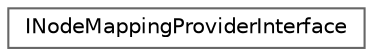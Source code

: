digraph "Graphical Class Hierarchy"
{
 // INTERACTIVE_SVG=YES
 // LATEX_PDF_SIZE
  bgcolor="transparent";
  edge [fontname=Helvetica,fontsize=10,labelfontname=Helvetica,labelfontsize=10];
  node [fontname=Helvetica,fontsize=10,shape=box,height=0.2,width=0.4];
  rankdir="LR";
  Node0 [id="Node000000",label="INodeMappingProviderInterface",height=0.2,width=0.4,color="grey40", fillcolor="white", style="filled",URL="$d1/d02/classINodeMappingProviderInterface.html",tooltip=" "];
}
